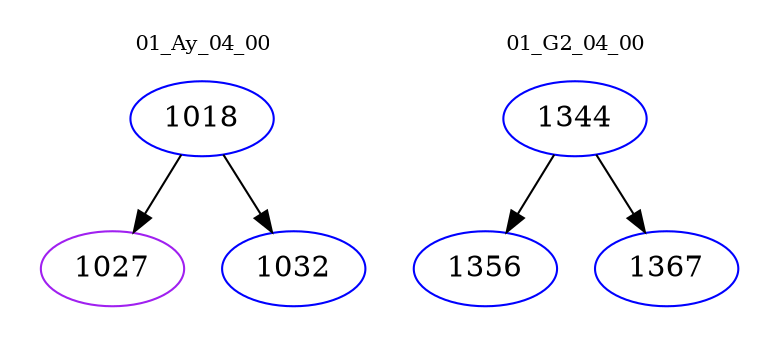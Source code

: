 digraph{
subgraph cluster_0 {
color = white
label = "01_Ay_04_00";
fontsize=10;
T0_1018 [label="1018", color="blue"]
T0_1018 -> T0_1027 [color="black"]
T0_1027 [label="1027", color="purple"]
T0_1018 -> T0_1032 [color="black"]
T0_1032 [label="1032", color="blue"]
}
subgraph cluster_1 {
color = white
label = "01_G2_04_00";
fontsize=10;
T1_1344 [label="1344", color="blue"]
T1_1344 -> T1_1356 [color="black"]
T1_1356 [label="1356", color="blue"]
T1_1344 -> T1_1367 [color="black"]
T1_1367 [label="1367", color="blue"]
}
}
